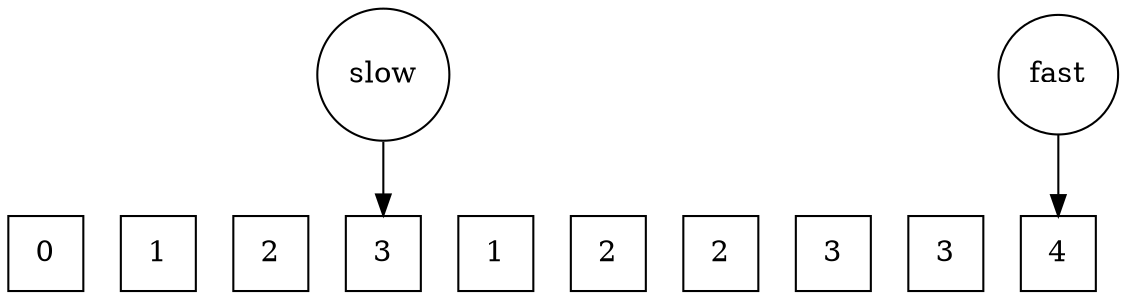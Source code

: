 digraph {
	node [shape=square]
	0 [label=0]
	1 [label=1]
	2 [label=2]
	3 [label=3]
	4 [label=1]
	5 [label=2]
	6 [label=2]
	7 [label=3]
	8 [label=3]
	9 [label=4]
	{
		graph [rank=same]
		0
		1
		2
		3
		4
		5
		6
		7
		8
		9
	}
	slow [shape=circle]
	slow -> 3
	fast [shape=circle]
	fast -> 9
}